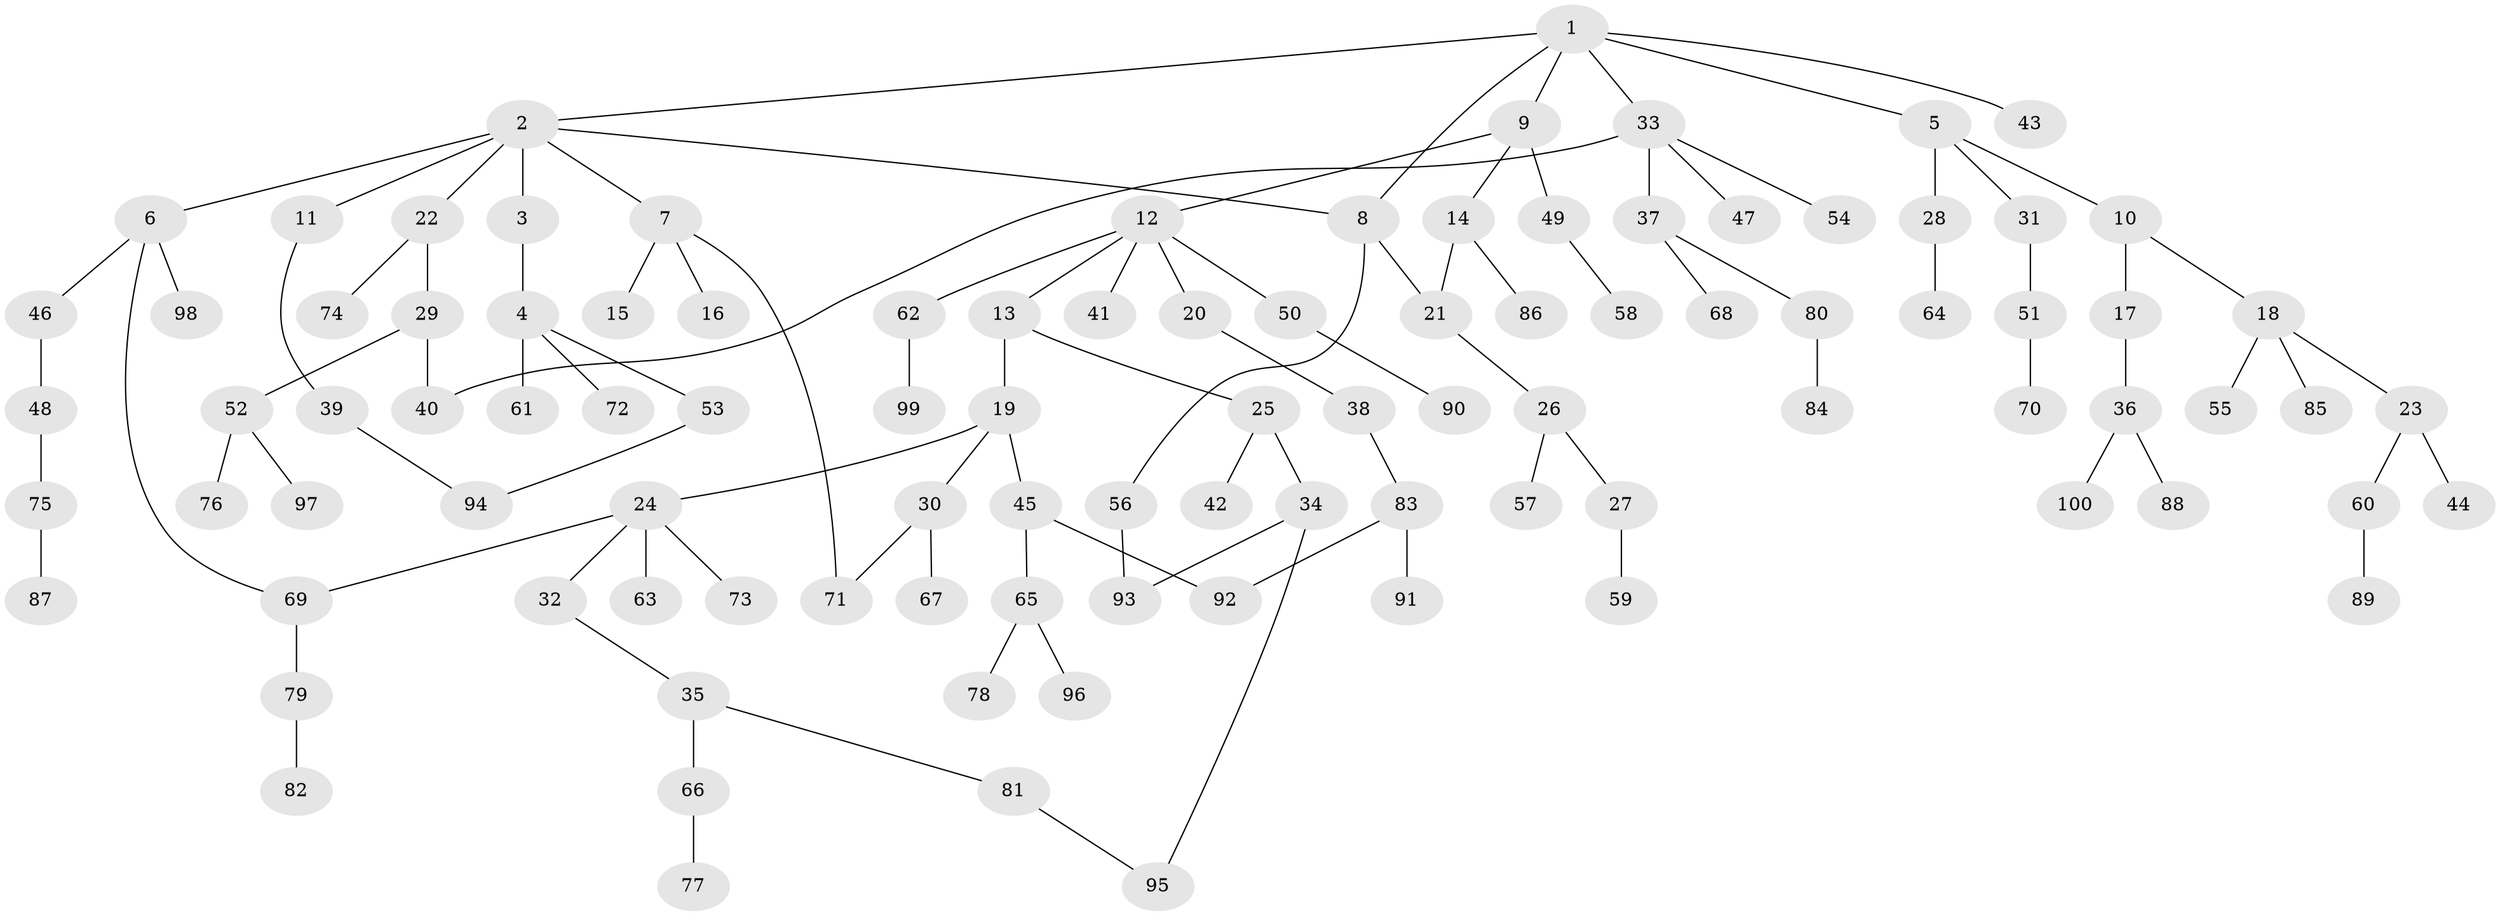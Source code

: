// coarse degree distribution, {6: 0.04285714285714286, 7: 0.014285714285714285, 2: 0.2714285714285714, 3: 0.11428571428571428, 4: 0.07142857142857142, 5: 0.02857142857142857, 8: 0.014285714285714285, 1: 0.44285714285714284}
// Generated by graph-tools (version 1.1) at 2025/17/03/04/25 18:17:11]
// undirected, 100 vertices, 108 edges
graph export_dot {
graph [start="1"]
  node [color=gray90,style=filled];
  1;
  2;
  3;
  4;
  5;
  6;
  7;
  8;
  9;
  10;
  11;
  12;
  13;
  14;
  15;
  16;
  17;
  18;
  19;
  20;
  21;
  22;
  23;
  24;
  25;
  26;
  27;
  28;
  29;
  30;
  31;
  32;
  33;
  34;
  35;
  36;
  37;
  38;
  39;
  40;
  41;
  42;
  43;
  44;
  45;
  46;
  47;
  48;
  49;
  50;
  51;
  52;
  53;
  54;
  55;
  56;
  57;
  58;
  59;
  60;
  61;
  62;
  63;
  64;
  65;
  66;
  67;
  68;
  69;
  70;
  71;
  72;
  73;
  74;
  75;
  76;
  77;
  78;
  79;
  80;
  81;
  82;
  83;
  84;
  85;
  86;
  87;
  88;
  89;
  90;
  91;
  92;
  93;
  94;
  95;
  96;
  97;
  98;
  99;
  100;
  1 -- 2;
  1 -- 5;
  1 -- 9;
  1 -- 33;
  1 -- 43;
  1 -- 8;
  2 -- 3;
  2 -- 6;
  2 -- 7;
  2 -- 8;
  2 -- 11;
  2 -- 22;
  3 -- 4;
  4 -- 53;
  4 -- 61;
  4 -- 72;
  5 -- 10;
  5 -- 28;
  5 -- 31;
  6 -- 46;
  6 -- 69;
  6 -- 98;
  7 -- 15;
  7 -- 16;
  7 -- 71;
  8 -- 56;
  8 -- 21;
  9 -- 12;
  9 -- 14;
  9 -- 49;
  10 -- 17;
  10 -- 18;
  11 -- 39;
  12 -- 13;
  12 -- 20;
  12 -- 41;
  12 -- 50;
  12 -- 62;
  13 -- 19;
  13 -- 25;
  14 -- 21;
  14 -- 86;
  17 -- 36;
  18 -- 23;
  18 -- 55;
  18 -- 85;
  19 -- 24;
  19 -- 30;
  19 -- 45;
  20 -- 38;
  21 -- 26;
  22 -- 29;
  22 -- 74;
  23 -- 44;
  23 -- 60;
  24 -- 32;
  24 -- 63;
  24 -- 73;
  24 -- 69;
  25 -- 34;
  25 -- 42;
  26 -- 27;
  26 -- 57;
  27 -- 59;
  28 -- 64;
  29 -- 52;
  29 -- 40;
  30 -- 67;
  30 -- 71;
  31 -- 51;
  32 -- 35;
  33 -- 37;
  33 -- 40;
  33 -- 47;
  33 -- 54;
  34 -- 93;
  34 -- 95;
  35 -- 66;
  35 -- 81;
  36 -- 88;
  36 -- 100;
  37 -- 68;
  37 -- 80;
  38 -- 83;
  39 -- 94;
  45 -- 65;
  45 -- 92;
  46 -- 48;
  48 -- 75;
  49 -- 58;
  50 -- 90;
  51 -- 70;
  52 -- 76;
  52 -- 97;
  53 -- 94;
  56 -- 93;
  60 -- 89;
  62 -- 99;
  65 -- 78;
  65 -- 96;
  66 -- 77;
  69 -- 79;
  75 -- 87;
  79 -- 82;
  80 -- 84;
  81 -- 95;
  83 -- 91;
  83 -- 92;
}
